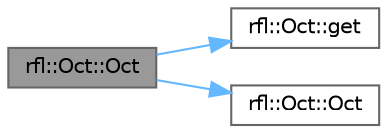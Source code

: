 digraph "rfl::Oct::Oct"
{
 // LATEX_PDF_SIZE
  bgcolor="transparent";
  edge [fontname=Helvetica,fontsize=10,labelfontname=Helvetica,labelfontsize=10];
  node [fontname=Helvetica,fontsize=10,shape=box,height=0.2,width=0.4];
  rankdir="LR";
  Node1 [id="Node000001",label="rfl::Oct::Oct",height=0.2,width=0.4,color="gray40", fillcolor="grey60", style="filled", fontcolor="black",tooltip=" "];
  Node1 -> Node2 [id="edge1_Node000001_Node000002",color="steelblue1",style="solid",tooltip=" "];
  Node2 [id="Node000002",label="rfl::Oct::get",height=0.2,width=0.4,color="grey40", fillcolor="white", style="filled",URL="$structrfl_1_1_oct.html#ab06ead115dba289721050f681681b6d7",tooltip="Returns the underlying object."];
  Node1 -> Node3 [id="edge2_Node000001_Node000003",color="steelblue1",style="solid",tooltip=" "];
  Node3 [id="Node000003",label="rfl::Oct::Oct",height=0.2,width=0.4,color="grey40", fillcolor="white", style="filled",URL="$structrfl_1_1_oct.html#a385db0d35ddc1f1281acc0c6a43a6b13",tooltip=" "];
}
